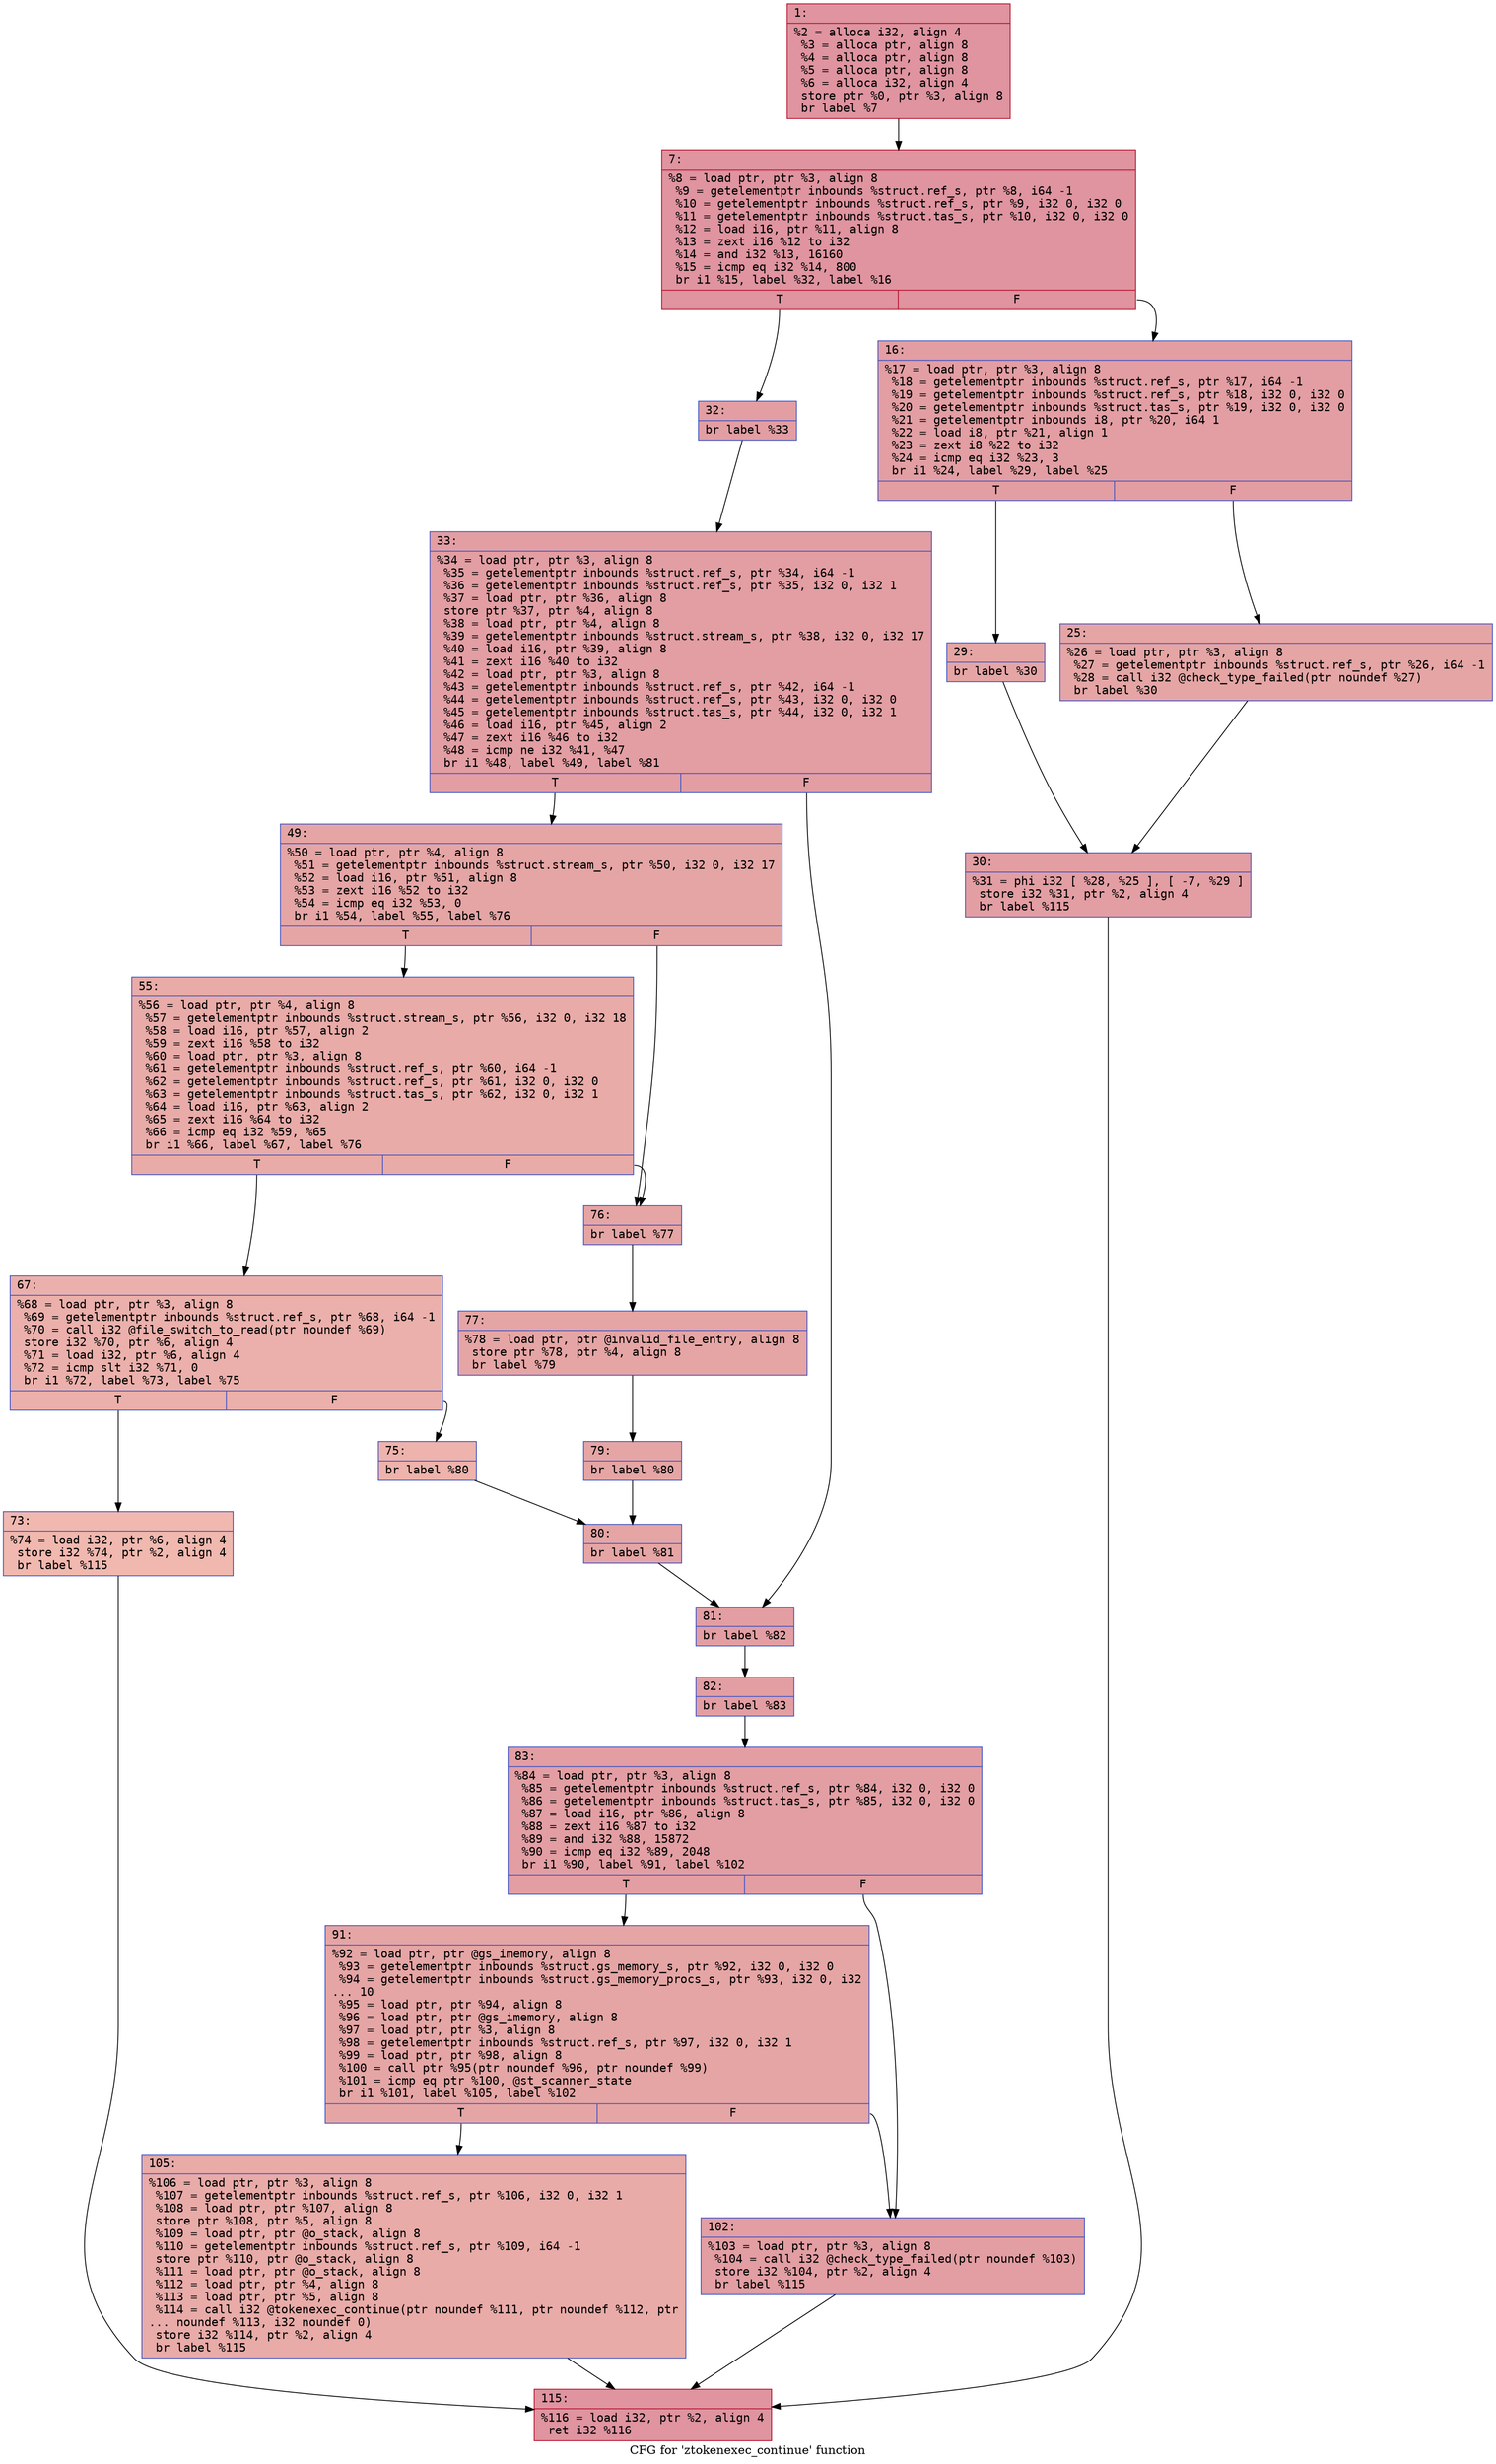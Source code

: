 digraph "CFG for 'ztokenexec_continue' function" {
	label="CFG for 'ztokenexec_continue' function";

	Node0x600001b27660 [shape=record,color="#b70d28ff", style=filled, fillcolor="#b70d2870" fontname="Courier",label="{1:\l|  %2 = alloca i32, align 4\l  %3 = alloca ptr, align 8\l  %4 = alloca ptr, align 8\l  %5 = alloca ptr, align 8\l  %6 = alloca i32, align 4\l  store ptr %0, ptr %3, align 8\l  br label %7\l}"];
	Node0x600001b27660 -> Node0x600001b276b0[tooltip="1 -> 7\nProbability 100.00%" ];
	Node0x600001b276b0 [shape=record,color="#b70d28ff", style=filled, fillcolor="#b70d2870" fontname="Courier",label="{7:\l|  %8 = load ptr, ptr %3, align 8\l  %9 = getelementptr inbounds %struct.ref_s, ptr %8, i64 -1\l  %10 = getelementptr inbounds %struct.ref_s, ptr %9, i32 0, i32 0\l  %11 = getelementptr inbounds %struct.tas_s, ptr %10, i32 0, i32 0\l  %12 = load i16, ptr %11, align 8\l  %13 = zext i16 %12 to i32\l  %14 = and i32 %13, 16160\l  %15 = icmp eq i32 %14, 800\l  br i1 %15, label %32, label %16\l|{<s0>T|<s1>F}}"];
	Node0x600001b276b0:s0 -> Node0x600001b27840[tooltip="7 -> 32\nProbability 50.00%" ];
	Node0x600001b276b0:s1 -> Node0x600001b27700[tooltip="7 -> 16\nProbability 50.00%" ];
	Node0x600001b27700 [shape=record,color="#3d50c3ff", style=filled, fillcolor="#be242e70" fontname="Courier",label="{16:\l|  %17 = load ptr, ptr %3, align 8\l  %18 = getelementptr inbounds %struct.ref_s, ptr %17, i64 -1\l  %19 = getelementptr inbounds %struct.ref_s, ptr %18, i32 0, i32 0\l  %20 = getelementptr inbounds %struct.tas_s, ptr %19, i32 0, i32 0\l  %21 = getelementptr inbounds i8, ptr %20, i64 1\l  %22 = load i8, ptr %21, align 1\l  %23 = zext i8 %22 to i32\l  %24 = icmp eq i32 %23, 3\l  br i1 %24, label %29, label %25\l|{<s0>T|<s1>F}}"];
	Node0x600001b27700:s0 -> Node0x600001b277a0[tooltip="16 -> 29\nProbability 50.00%" ];
	Node0x600001b27700:s1 -> Node0x600001b27750[tooltip="16 -> 25\nProbability 50.00%" ];
	Node0x600001b27750 [shape=record,color="#3d50c3ff", style=filled, fillcolor="#c5333470" fontname="Courier",label="{25:\l|  %26 = load ptr, ptr %3, align 8\l  %27 = getelementptr inbounds %struct.ref_s, ptr %26, i64 -1\l  %28 = call i32 @check_type_failed(ptr noundef %27)\l  br label %30\l}"];
	Node0x600001b27750 -> Node0x600001b277f0[tooltip="25 -> 30\nProbability 100.00%" ];
	Node0x600001b277a0 [shape=record,color="#3d50c3ff", style=filled, fillcolor="#c5333470" fontname="Courier",label="{29:\l|  br label %30\l}"];
	Node0x600001b277a0 -> Node0x600001b277f0[tooltip="29 -> 30\nProbability 100.00%" ];
	Node0x600001b277f0 [shape=record,color="#3d50c3ff", style=filled, fillcolor="#be242e70" fontname="Courier",label="{30:\l|  %31 = phi i32 [ %28, %25 ], [ -7, %29 ]\l  store i32 %31, ptr %2, align 4\l  br label %115\l}"];
	Node0x600001b277f0 -> Node0x600001b27d90[tooltip="30 -> 115\nProbability 100.00%" ];
	Node0x600001b27840 [shape=record,color="#3d50c3ff", style=filled, fillcolor="#be242e70" fontname="Courier",label="{32:\l|  br label %33\l}"];
	Node0x600001b27840 -> Node0x600001b27890[tooltip="32 -> 33\nProbability 100.00%" ];
	Node0x600001b27890 [shape=record,color="#3d50c3ff", style=filled, fillcolor="#be242e70" fontname="Courier",label="{33:\l|  %34 = load ptr, ptr %3, align 8\l  %35 = getelementptr inbounds %struct.ref_s, ptr %34, i64 -1\l  %36 = getelementptr inbounds %struct.ref_s, ptr %35, i32 0, i32 1\l  %37 = load ptr, ptr %36, align 8\l  store ptr %37, ptr %4, align 8\l  %38 = load ptr, ptr %4, align 8\l  %39 = getelementptr inbounds %struct.stream_s, ptr %38, i32 0, i32 17\l  %40 = load i16, ptr %39, align 8\l  %41 = zext i16 %40 to i32\l  %42 = load ptr, ptr %3, align 8\l  %43 = getelementptr inbounds %struct.ref_s, ptr %42, i64 -1\l  %44 = getelementptr inbounds %struct.ref_s, ptr %43, i32 0, i32 0\l  %45 = getelementptr inbounds %struct.tas_s, ptr %44, i32 0, i32 1\l  %46 = load i16, ptr %45, align 2\l  %47 = zext i16 %46 to i32\l  %48 = icmp ne i32 %41, %47\l  br i1 %48, label %49, label %81\l|{<s0>T|<s1>F}}"];
	Node0x600001b27890:s0 -> Node0x600001b278e0[tooltip="33 -> 49\nProbability 50.00%" ];
	Node0x600001b27890:s1 -> Node0x600001b27bb0[tooltip="33 -> 81\nProbability 50.00%" ];
	Node0x600001b278e0 [shape=record,color="#3d50c3ff", style=filled, fillcolor="#c5333470" fontname="Courier",label="{49:\l|  %50 = load ptr, ptr %4, align 8\l  %51 = getelementptr inbounds %struct.stream_s, ptr %50, i32 0, i32 17\l  %52 = load i16, ptr %51, align 8\l  %53 = zext i16 %52 to i32\l  %54 = icmp eq i32 %53, 0\l  br i1 %54, label %55, label %76\l|{<s0>T|<s1>F}}"];
	Node0x600001b278e0:s0 -> Node0x600001b27930[tooltip="49 -> 55\nProbability 37.50%" ];
	Node0x600001b278e0:s1 -> Node0x600001b27a70[tooltip="49 -> 76\nProbability 62.50%" ];
	Node0x600001b27930 [shape=record,color="#3d50c3ff", style=filled, fillcolor="#cc403a70" fontname="Courier",label="{55:\l|  %56 = load ptr, ptr %4, align 8\l  %57 = getelementptr inbounds %struct.stream_s, ptr %56, i32 0, i32 18\l  %58 = load i16, ptr %57, align 2\l  %59 = zext i16 %58 to i32\l  %60 = load ptr, ptr %3, align 8\l  %61 = getelementptr inbounds %struct.ref_s, ptr %60, i64 -1\l  %62 = getelementptr inbounds %struct.ref_s, ptr %61, i32 0, i32 0\l  %63 = getelementptr inbounds %struct.tas_s, ptr %62, i32 0, i32 1\l  %64 = load i16, ptr %63, align 2\l  %65 = zext i16 %64 to i32\l  %66 = icmp eq i32 %59, %65\l  br i1 %66, label %67, label %76\l|{<s0>T|<s1>F}}"];
	Node0x600001b27930:s0 -> Node0x600001b27980[tooltip="55 -> 67\nProbability 50.00%" ];
	Node0x600001b27930:s1 -> Node0x600001b27a70[tooltip="55 -> 76\nProbability 50.00%" ];
	Node0x600001b27980 [shape=record,color="#3d50c3ff", style=filled, fillcolor="#d24b4070" fontname="Courier",label="{67:\l|  %68 = load ptr, ptr %3, align 8\l  %69 = getelementptr inbounds %struct.ref_s, ptr %68, i64 -1\l  %70 = call i32 @file_switch_to_read(ptr noundef %69)\l  store i32 %70, ptr %6, align 4\l  %71 = load i32, ptr %6, align 4\l  %72 = icmp slt i32 %71, 0\l  br i1 %72, label %73, label %75\l|{<s0>T|<s1>F}}"];
	Node0x600001b27980:s0 -> Node0x600001b279d0[tooltip="67 -> 73\nProbability 37.50%" ];
	Node0x600001b27980:s1 -> Node0x600001b27a20[tooltip="67 -> 75\nProbability 62.50%" ];
	Node0x600001b279d0 [shape=record,color="#3d50c3ff", style=filled, fillcolor="#dc5d4a70" fontname="Courier",label="{73:\l|  %74 = load i32, ptr %6, align 4\l  store i32 %74, ptr %2, align 4\l  br label %115\l}"];
	Node0x600001b279d0 -> Node0x600001b27d90[tooltip="73 -> 115\nProbability 100.00%" ];
	Node0x600001b27a20 [shape=record,color="#3d50c3ff", style=filled, fillcolor="#d6524470" fontname="Courier",label="{75:\l|  br label %80\l}"];
	Node0x600001b27a20 -> Node0x600001b27b60[tooltip="75 -> 80\nProbability 100.00%" ];
	Node0x600001b27a70 [shape=record,color="#3d50c3ff", style=filled, fillcolor="#c5333470" fontname="Courier",label="{76:\l|  br label %77\l}"];
	Node0x600001b27a70 -> Node0x600001b27ac0[tooltip="76 -> 77\nProbability 100.00%" ];
	Node0x600001b27ac0 [shape=record,color="#3d50c3ff", style=filled, fillcolor="#c5333470" fontname="Courier",label="{77:\l|  %78 = load ptr, ptr @invalid_file_entry, align 8\l  store ptr %78, ptr %4, align 8\l  br label %79\l}"];
	Node0x600001b27ac0 -> Node0x600001b27b10[tooltip="77 -> 79\nProbability 100.00%" ];
	Node0x600001b27b10 [shape=record,color="#3d50c3ff", style=filled, fillcolor="#c5333470" fontname="Courier",label="{79:\l|  br label %80\l}"];
	Node0x600001b27b10 -> Node0x600001b27b60[tooltip="79 -> 80\nProbability 100.00%" ];
	Node0x600001b27b60 [shape=record,color="#3d50c3ff", style=filled, fillcolor="#c5333470" fontname="Courier",label="{80:\l|  br label %81\l}"];
	Node0x600001b27b60 -> Node0x600001b27bb0[tooltip="80 -> 81\nProbability 100.00%" ];
	Node0x600001b27bb0 [shape=record,color="#3d50c3ff", style=filled, fillcolor="#be242e70" fontname="Courier",label="{81:\l|  br label %82\l}"];
	Node0x600001b27bb0 -> Node0x600001b27c00[tooltip="81 -> 82\nProbability 100.00%" ];
	Node0x600001b27c00 [shape=record,color="#3d50c3ff", style=filled, fillcolor="#be242e70" fontname="Courier",label="{82:\l|  br label %83\l}"];
	Node0x600001b27c00 -> Node0x600001b27c50[tooltip="82 -> 83\nProbability 100.00%" ];
	Node0x600001b27c50 [shape=record,color="#3d50c3ff", style=filled, fillcolor="#be242e70" fontname="Courier",label="{83:\l|  %84 = load ptr, ptr %3, align 8\l  %85 = getelementptr inbounds %struct.ref_s, ptr %84, i32 0, i32 0\l  %86 = getelementptr inbounds %struct.tas_s, ptr %85, i32 0, i32 0\l  %87 = load i16, ptr %86, align 8\l  %88 = zext i16 %87 to i32\l  %89 = and i32 %88, 15872\l  %90 = icmp eq i32 %89, 2048\l  br i1 %90, label %91, label %102\l|{<s0>T|<s1>F}}"];
	Node0x600001b27c50:s0 -> Node0x600001b27ca0[tooltip="83 -> 91\nProbability 50.00%" ];
	Node0x600001b27c50:s1 -> Node0x600001b27cf0[tooltip="83 -> 102\nProbability 50.00%" ];
	Node0x600001b27ca0 [shape=record,color="#3d50c3ff", style=filled, fillcolor="#c5333470" fontname="Courier",label="{91:\l|  %92 = load ptr, ptr @gs_imemory, align 8\l  %93 = getelementptr inbounds %struct.gs_memory_s, ptr %92, i32 0, i32 0\l  %94 = getelementptr inbounds %struct.gs_memory_procs_s, ptr %93, i32 0, i32\l... 10\l  %95 = load ptr, ptr %94, align 8\l  %96 = load ptr, ptr @gs_imemory, align 8\l  %97 = load ptr, ptr %3, align 8\l  %98 = getelementptr inbounds %struct.ref_s, ptr %97, i32 0, i32 1\l  %99 = load ptr, ptr %98, align 8\l  %100 = call ptr %95(ptr noundef %96, ptr noundef %99)\l  %101 = icmp eq ptr %100, @st_scanner_state\l  br i1 %101, label %105, label %102\l|{<s0>T|<s1>F}}"];
	Node0x600001b27ca0:s0 -> Node0x600001b27d40[tooltip="91 -> 105\nProbability 37.50%" ];
	Node0x600001b27ca0:s1 -> Node0x600001b27cf0[tooltip="91 -> 102\nProbability 62.50%" ];
	Node0x600001b27cf0 [shape=record,color="#3d50c3ff", style=filled, fillcolor="#be242e70" fontname="Courier",label="{102:\l|  %103 = load ptr, ptr %3, align 8\l  %104 = call i32 @check_type_failed(ptr noundef %103)\l  store i32 %104, ptr %2, align 4\l  br label %115\l}"];
	Node0x600001b27cf0 -> Node0x600001b27d90[tooltip="102 -> 115\nProbability 100.00%" ];
	Node0x600001b27d40 [shape=record,color="#3d50c3ff", style=filled, fillcolor="#cc403a70" fontname="Courier",label="{105:\l|  %106 = load ptr, ptr %3, align 8\l  %107 = getelementptr inbounds %struct.ref_s, ptr %106, i32 0, i32 1\l  %108 = load ptr, ptr %107, align 8\l  store ptr %108, ptr %5, align 8\l  %109 = load ptr, ptr @o_stack, align 8\l  %110 = getelementptr inbounds %struct.ref_s, ptr %109, i64 -1\l  store ptr %110, ptr @o_stack, align 8\l  %111 = load ptr, ptr @o_stack, align 8\l  %112 = load ptr, ptr %4, align 8\l  %113 = load ptr, ptr %5, align 8\l  %114 = call i32 @tokenexec_continue(ptr noundef %111, ptr noundef %112, ptr\l... noundef %113, i32 noundef 0)\l  store i32 %114, ptr %2, align 4\l  br label %115\l}"];
	Node0x600001b27d40 -> Node0x600001b27d90[tooltip="105 -> 115\nProbability 100.00%" ];
	Node0x600001b27d90 [shape=record,color="#b70d28ff", style=filled, fillcolor="#b70d2870" fontname="Courier",label="{115:\l|  %116 = load i32, ptr %2, align 4\l  ret i32 %116\l}"];
}
